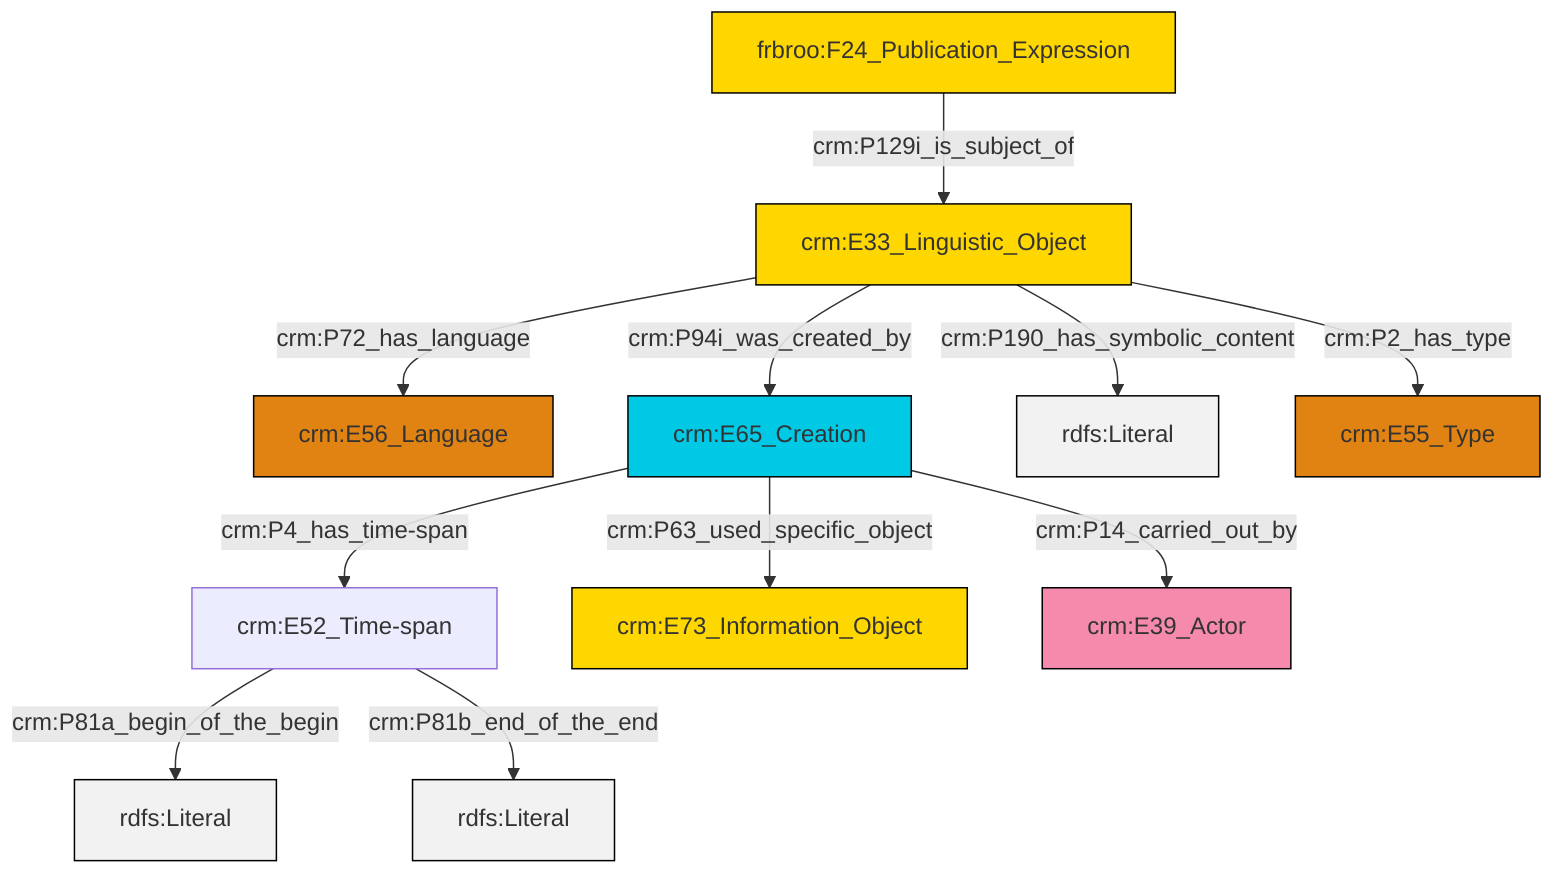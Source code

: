 graph TD
classDef Literal fill:#f2f2f2,stroke:#000000;
classDef CRM_Entity fill:#FFFFFF,stroke:#000000;
classDef Temporal_Entity fill:#00C9E6, stroke:#000000;
classDef Type fill:#E18312, stroke:#000000;
classDef Time-Span fill:#2C9C91, stroke:#000000;
classDef Appellation fill:#FFEB7F, stroke:#000000;
classDef Place fill:#008836, stroke:#000000;
classDef Persistent_Item fill:#B266B2, stroke:#000000;
classDef Conceptual_Object fill:#FFD700, stroke:#000000;
classDef Physical_Thing fill:#D2B48C, stroke:#000000;
classDef Actor fill:#f58aad, stroke:#000000;
classDef PC_Classes fill:#4ce600, stroke:#000000;
classDef Multi fill:#cccccc,stroke:#000000;

0["crm:E52_Time-span"]:::Default -->|crm:P81a_begin_of_the_begin| 1[rdfs:Literal]:::Literal
2["frbroo:F24_Publication_Expression"]:::Conceptual_Object -->|crm:P129i_is_subject_of| 3["crm:E33_Linguistic_Object"]:::Conceptual_Object
3["crm:E33_Linguistic_Object"]:::Conceptual_Object -->|crm:P190_has_symbolic_content| 9[rdfs:Literal]:::Literal
3["crm:E33_Linguistic_Object"]:::Conceptual_Object -->|crm:P94i_was_created_by| 7["crm:E65_Creation"]:::Temporal_Entity
3["crm:E33_Linguistic_Object"]:::Conceptual_Object -->|crm:P2_has_type| 10["crm:E55_Type"]:::Type
3["crm:E33_Linguistic_Object"]:::Conceptual_Object -->|crm:P72_has_language| 5["crm:E56_Language"]:::Type
7["crm:E65_Creation"]:::Temporal_Entity -->|crm:P14_carried_out_by| 15["crm:E39_Actor"]:::Actor
7["crm:E65_Creation"]:::Temporal_Entity -->|crm:P4_has_time-span| 0["crm:E52_Time-span"]:::Default
0["crm:E52_Time-span"]:::Default -->|crm:P81b_end_of_the_end| 18[rdfs:Literal]:::Literal
7["crm:E65_Creation"]:::Temporal_Entity -->|crm:P63_used_specific_object| 12["crm:E73_Information_Object"]:::Conceptual_Object